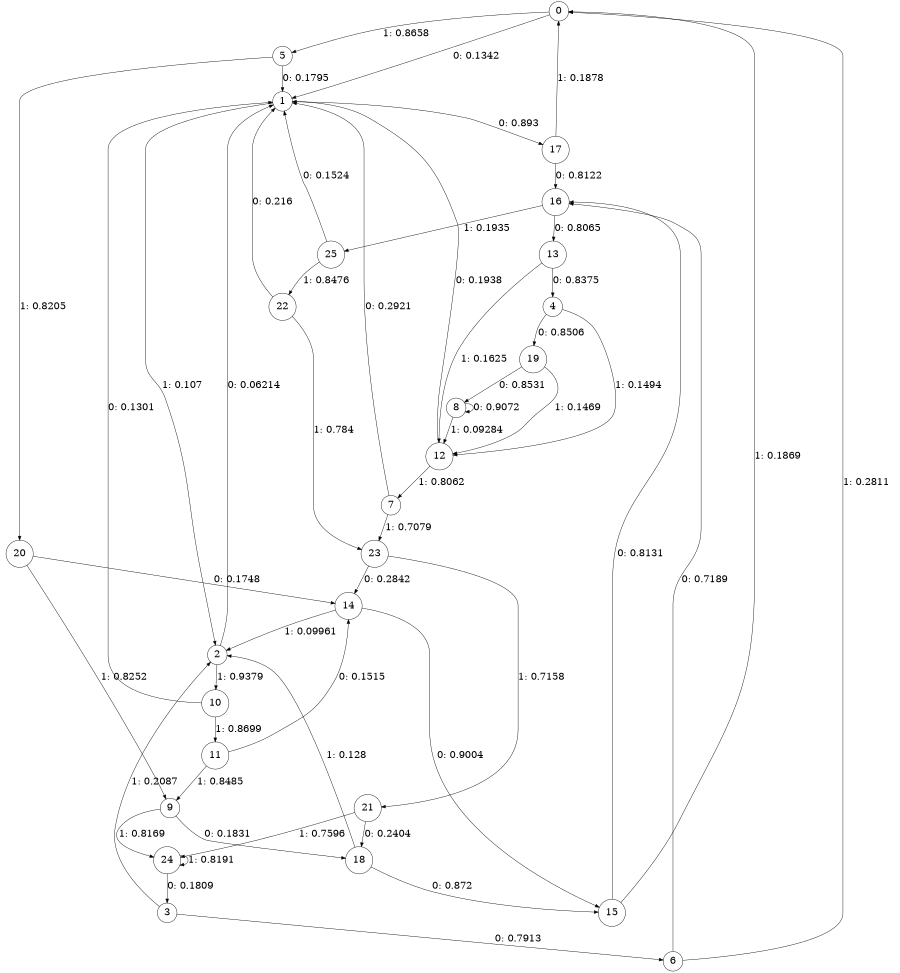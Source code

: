 digraph "ch1face_outputL7" {
size = "6,8.5";
ratio = "fill";
node [shape = circle];
node [fontsize = 24];
edge [fontsize = 24];
0 -> 1 [label = "0: 0.1342   "];
0 -> 5 [label = "1: 0.8658   "];
1 -> 17 [label = "0: 0.893    "];
1 -> 2 [label = "1: 0.107    "];
2 -> 1 [label = "0: 0.06214  "];
2 -> 10 [label = "1: 0.9379   "];
3 -> 6 [label = "0: 0.7913   "];
3 -> 2 [label = "1: 0.2087   "];
4 -> 19 [label = "0: 0.8506   "];
4 -> 12 [label = "1: 0.1494   "];
5 -> 1 [label = "0: 0.1795   "];
5 -> 20 [label = "1: 0.8205   "];
6 -> 16 [label = "0: 0.7189   "];
6 -> 0 [label = "1: 0.2811   "];
7 -> 1 [label = "0: 0.2921   "];
7 -> 23 [label = "1: 0.7079   "];
8 -> 8 [label = "0: 0.9072   "];
8 -> 12 [label = "1: 0.09284  "];
9 -> 18 [label = "0: 0.1831   "];
9 -> 24 [label = "1: 0.8169   "];
10 -> 1 [label = "0: 0.1301   "];
10 -> 11 [label = "1: 0.8699   "];
11 -> 14 [label = "0: 0.1515   "];
11 -> 9 [label = "1: 0.8485   "];
12 -> 1 [label = "0: 0.1938   "];
12 -> 7 [label = "1: 0.8062   "];
13 -> 4 [label = "0: 0.8375   "];
13 -> 12 [label = "1: 0.1625   "];
14 -> 15 [label = "0: 0.9004   "];
14 -> 2 [label = "1: 0.09961  "];
15 -> 16 [label = "0: 0.8131   "];
15 -> 0 [label = "1: 0.1869   "];
16 -> 13 [label = "0: 0.8065   "];
16 -> 25 [label = "1: 0.1935   "];
17 -> 16 [label = "0: 0.8122   "];
17 -> 0 [label = "1: 0.1878   "];
18 -> 15 [label = "0: 0.872    "];
18 -> 2 [label = "1: 0.128    "];
19 -> 8 [label = "0: 0.8531   "];
19 -> 12 [label = "1: 0.1469   "];
20 -> 14 [label = "0: 0.1748   "];
20 -> 9 [label = "1: 0.8252   "];
21 -> 18 [label = "0: 0.2404   "];
21 -> 24 [label = "1: 0.7596   "];
22 -> 1 [label = "0: 0.216    "];
22 -> 23 [label = "1: 0.784    "];
23 -> 14 [label = "0: 0.2842   "];
23 -> 21 [label = "1: 0.7158   "];
24 -> 3 [label = "0: 0.1809   "];
24 -> 24 [label = "1: 0.8191   "];
25 -> 1 [label = "0: 0.1524   "];
25 -> 22 [label = "1: 0.8476   "];
}